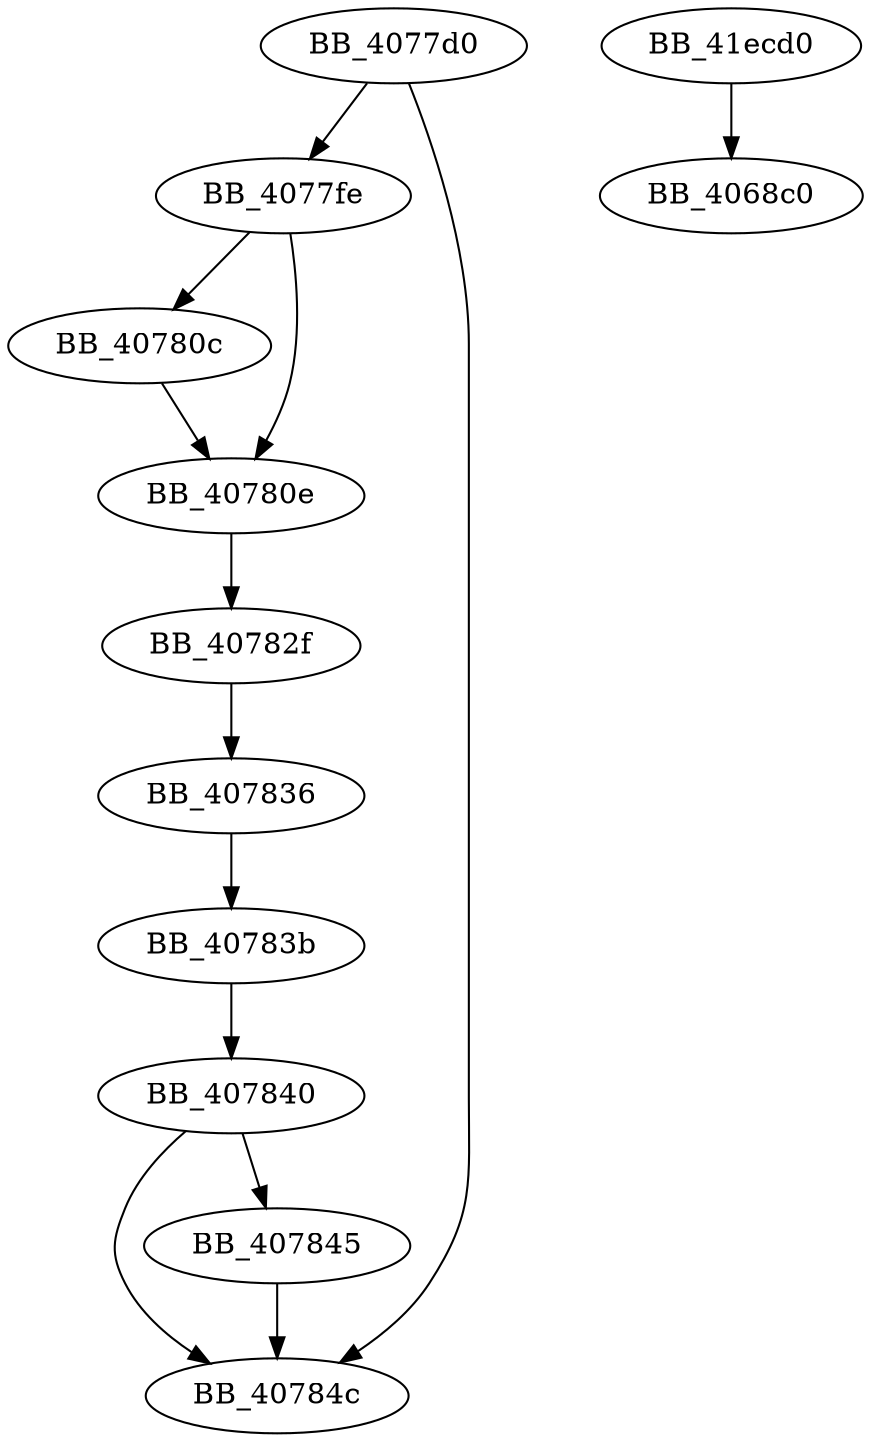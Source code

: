 DiGraph sub_4077D0{
BB_4077d0->BB_4077fe
BB_4077d0->BB_40784c
BB_4077fe->BB_40780c
BB_4077fe->BB_40780e
BB_40780c->BB_40780e
BB_40780e->BB_40782f
BB_40782f->BB_407836
BB_407836->BB_40783b
BB_40783b->BB_407840
BB_407840->BB_407845
BB_407840->BB_40784c
BB_407845->BB_40784c
BB_41ecd0->BB_4068c0
}
